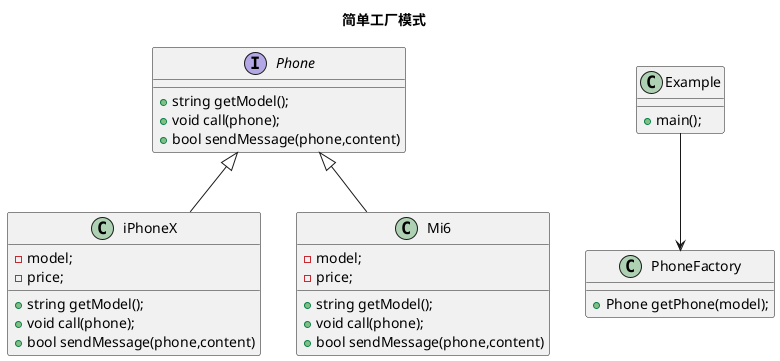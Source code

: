 @startuml

title 简单工厂模式

interface Phone {
  + string getModel();
  + void call(phone);
  + bool sendMessage(phone,content)
}

class iPhoneX{
    - model;
    - price;
    + string getModel();
    + void call(phone);
    + bool sendMessage(phone,content)
}

class Mi6 {
  - model;
  - price;

  + string getModel();
  + void call(phone);
  + bool sendMessage(phone,content)
}

class PhoneFactory{
  + Phone getPhone(model);
}

class Example {
  + main();
}




Phone <|-- iPhoneX
Phone <|-- Mi6

Example --> PhoneFactory



@enduml
